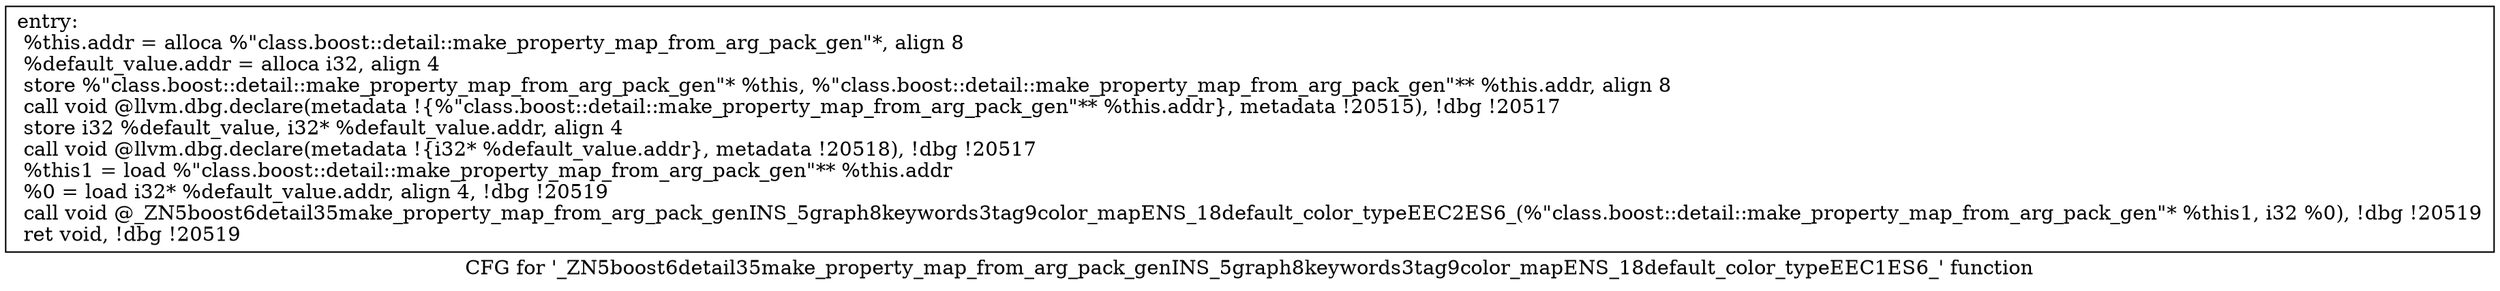 digraph "CFG for '_ZN5boost6detail35make_property_map_from_arg_pack_genINS_5graph8keywords3tag9color_mapENS_18default_color_typeEEC1ES6_' function" {
	label="CFG for '_ZN5boost6detail35make_property_map_from_arg_pack_genINS_5graph8keywords3tag9color_mapENS_18default_color_typeEEC1ES6_' function";

	Node0x7fd441768220 [shape=record,label="{entry:\l  %this.addr = alloca %\"class.boost::detail::make_property_map_from_arg_pack_gen\"*, align 8\l  %default_value.addr = alloca i32, align 4\l  store %\"class.boost::detail::make_property_map_from_arg_pack_gen\"* %this, %\"class.boost::detail::make_property_map_from_arg_pack_gen\"** %this.addr, align 8\l  call void @llvm.dbg.declare(metadata !\{%\"class.boost::detail::make_property_map_from_arg_pack_gen\"** %this.addr\}, metadata !20515), !dbg !20517\l  store i32 %default_value, i32* %default_value.addr, align 4\l  call void @llvm.dbg.declare(metadata !\{i32* %default_value.addr\}, metadata !20518), !dbg !20517\l  %this1 = load %\"class.boost::detail::make_property_map_from_arg_pack_gen\"** %this.addr\l  %0 = load i32* %default_value.addr, align 4, !dbg !20519\l  call void @_ZN5boost6detail35make_property_map_from_arg_pack_genINS_5graph8keywords3tag9color_mapENS_18default_color_typeEEC2ES6_(%\"class.boost::detail::make_property_map_from_arg_pack_gen\"* %this1, i32 %0), !dbg !20519\l  ret void, !dbg !20519\l}"];
}
